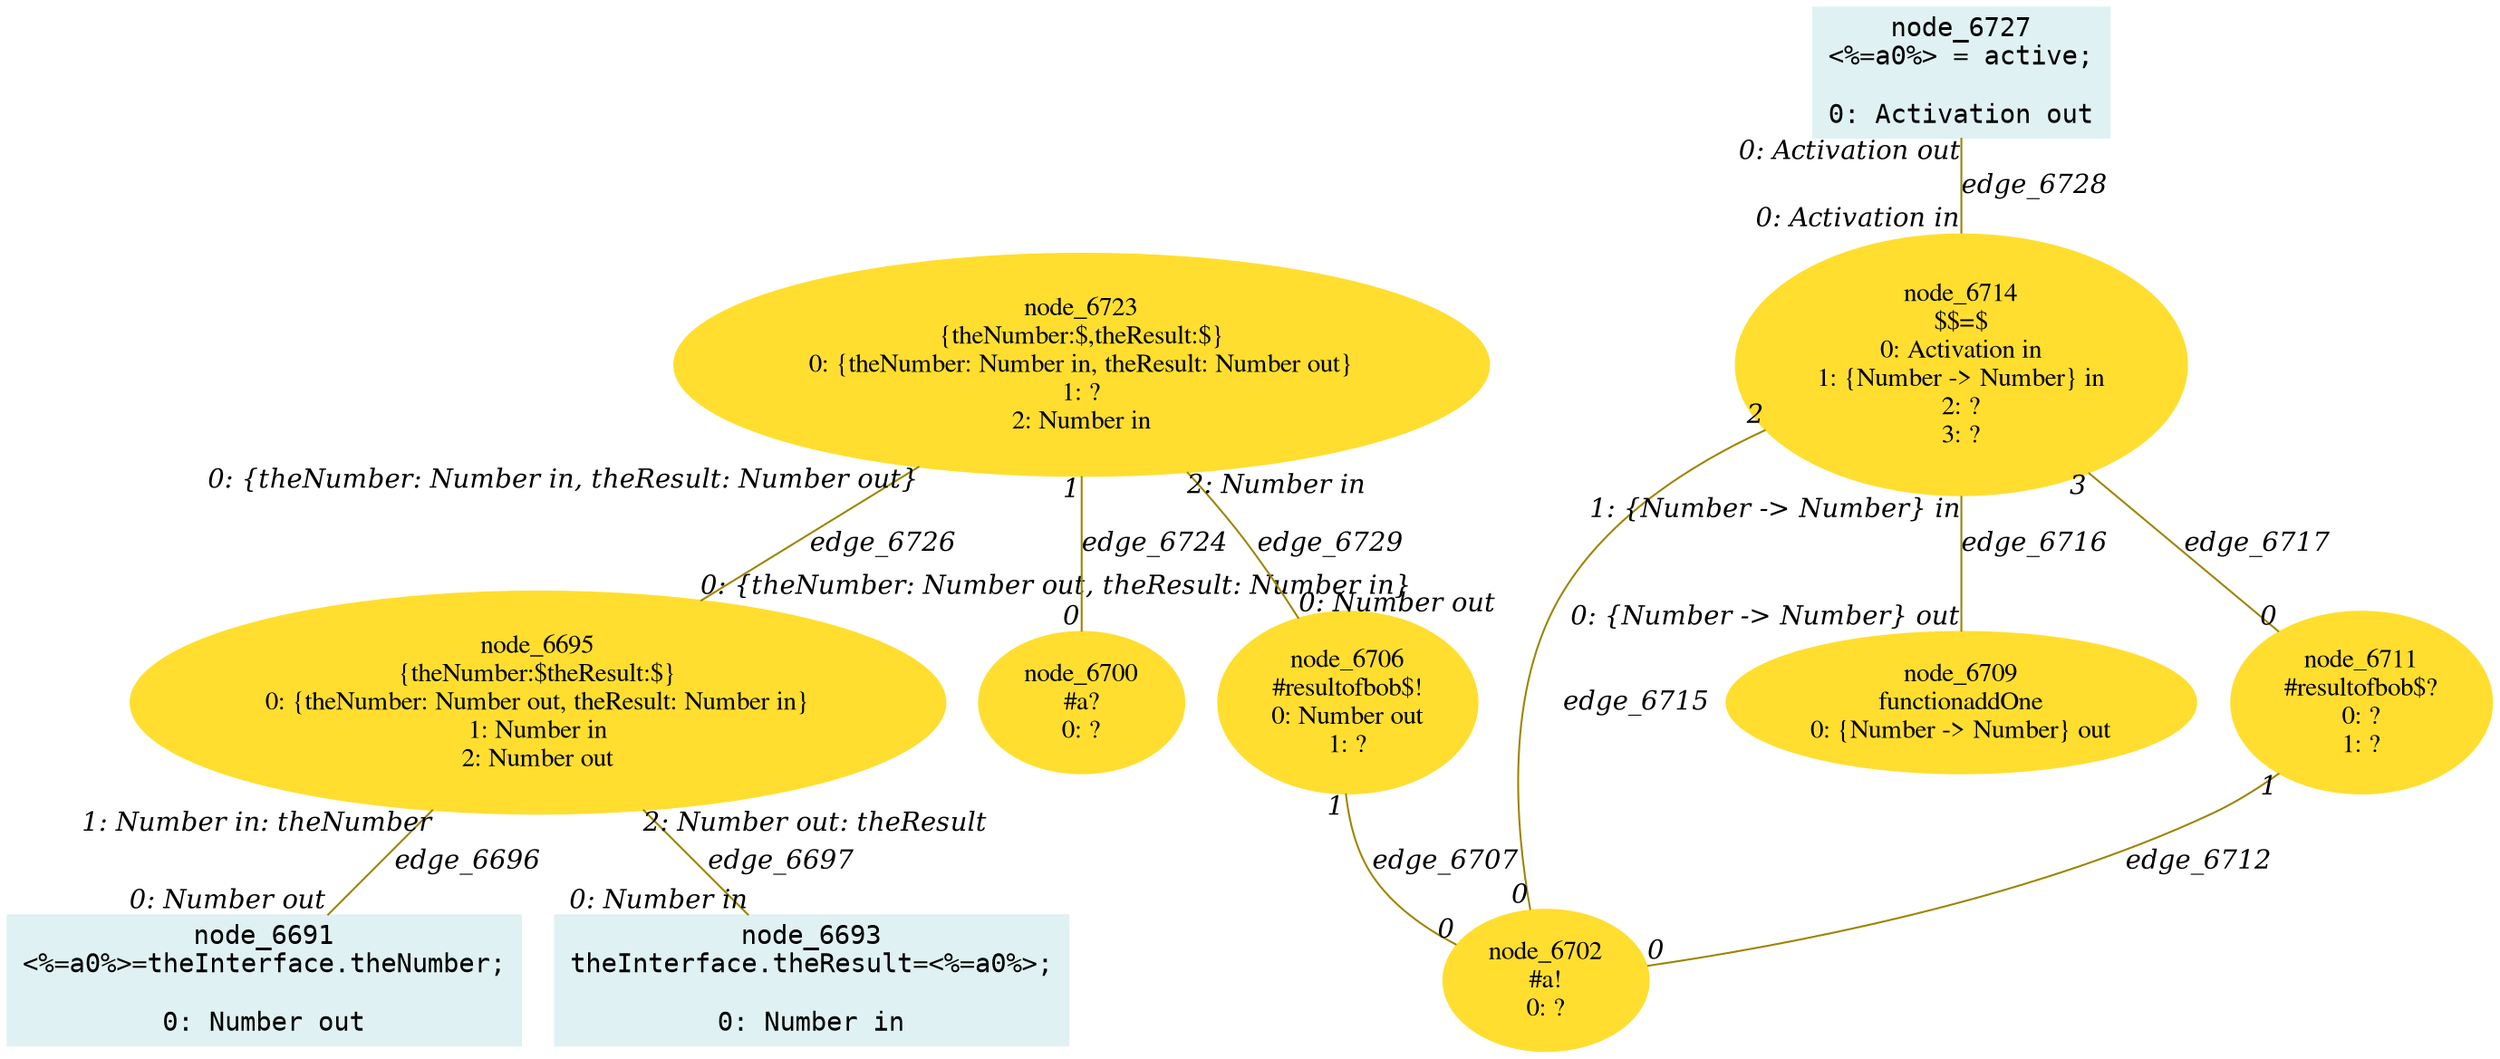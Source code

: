 digraph g{node_6691 [shape="box", style="filled", color="#dff1f2", fontname="Courier", label="node_6691
<%=a0%>=theInterface.theNumber;

0: Number out" ]
node_6693 [shape="box", style="filled", color="#dff1f2", fontname="Courier", label="node_6693
theInterface.theResult=<%=a0%>;

0: Number in" ]
node_6695 [shape="ellipse", style="filled", color="#ffde2f", fontname="Times", label="node_6695
{theNumber:$theResult:$}
0: {theNumber: Number out, theResult: Number in}
1: Number in
2: Number out" ]
node_6700 [shape="ellipse", style="filled", color="#ffde2f", fontname="Times", label="node_6700
#a?
0: ?" ]
node_6702 [shape="ellipse", style="filled", color="#ffde2f", fontname="Times", label="node_6702
#a!
0: ?" ]
node_6706 [shape="ellipse", style="filled", color="#ffde2f", fontname="Times", label="node_6706
#resultofbob$!
0: Number out
1: ?" ]
node_6709 [shape="ellipse", style="filled", color="#ffde2f", fontname="Times", label="node_6709
functionaddOne
0: {Number -> Number} out" ]
node_6711 [shape="ellipse", style="filled", color="#ffde2f", fontname="Times", label="node_6711
#resultofbob$?
0: ?
1: ?" ]
node_6714 [shape="ellipse", style="filled", color="#ffde2f", fontname="Times", label="node_6714
$$=$
0: Activation in
1: {Number -> Number} in
2: ?
3: ?" ]
node_6723 [shape="ellipse", style="filled", color="#ffde2f", fontname="Times", label="node_6723
{theNumber:$,theResult:$}
0: {theNumber: Number in, theResult: Number out}
1: ?
2: Number in" ]
node_6727 [shape="box", style="filled", color="#dff1f2", fontname="Courier", label="node_6727
<%=a0%> = active;

0: Activation out" ]
node_6695 -> node_6691 [dir=none, arrowHead=none, fontname="Times-Italic", arrowsize=1, color="#9d8400", label="edge_6696",  headlabel="0: Number out", taillabel="1: Number in: theNumber" ]
node_6695 -> node_6693 [dir=none, arrowHead=none, fontname="Times-Italic", arrowsize=1, color="#9d8400", label="edge_6697",  headlabel="0: Number in", taillabel="2: Number out: theResult" ]
node_6706 -> node_6702 [dir=none, arrowHead=none, fontname="Times-Italic", arrowsize=1, color="#9d8400", label="edge_6707",  headlabel="0", taillabel="1" ]
node_6711 -> node_6702 [dir=none, arrowHead=none, fontname="Times-Italic", arrowsize=1, color="#9d8400", label="edge_6712",  headlabel="0", taillabel="1" ]
node_6714 -> node_6702 [dir=none, arrowHead=none, fontname="Times-Italic", arrowsize=1, color="#9d8400", label="edge_6715",  headlabel="0", taillabel="2" ]
node_6714 -> node_6709 [dir=none, arrowHead=none, fontname="Times-Italic", arrowsize=1, color="#9d8400", label="edge_6716",  headlabel="0: {Number -> Number} out", taillabel="1: {Number -> Number} in" ]
node_6714 -> node_6711 [dir=none, arrowHead=none, fontname="Times-Italic", arrowsize=1, color="#9d8400", label="edge_6717",  headlabel="0", taillabel="3" ]
node_6723 -> node_6700 [dir=none, arrowHead=none, fontname="Times-Italic", arrowsize=1, color="#9d8400", label="edge_6724",  headlabel="0", taillabel="1" ]
node_6723 -> node_6695 [dir=none, arrowHead=none, fontname="Times-Italic", arrowsize=1, color="#9d8400", label="edge_6726",  headlabel="0: {theNumber: Number out, theResult: Number in}", taillabel="0: {theNumber: Number in, theResult: Number out}" ]
node_6727 -> node_6714 [dir=none, arrowHead=none, fontname="Times-Italic", arrowsize=1, color="#9d8400", label="edge_6728",  headlabel="0: Activation in", taillabel="0: Activation out" ]
node_6723 -> node_6706 [dir=none, arrowHead=none, fontname="Times-Italic", arrowsize=1, color="#9d8400", label="edge_6729",  headlabel="0: Number out", taillabel="2: Number in" ]
}